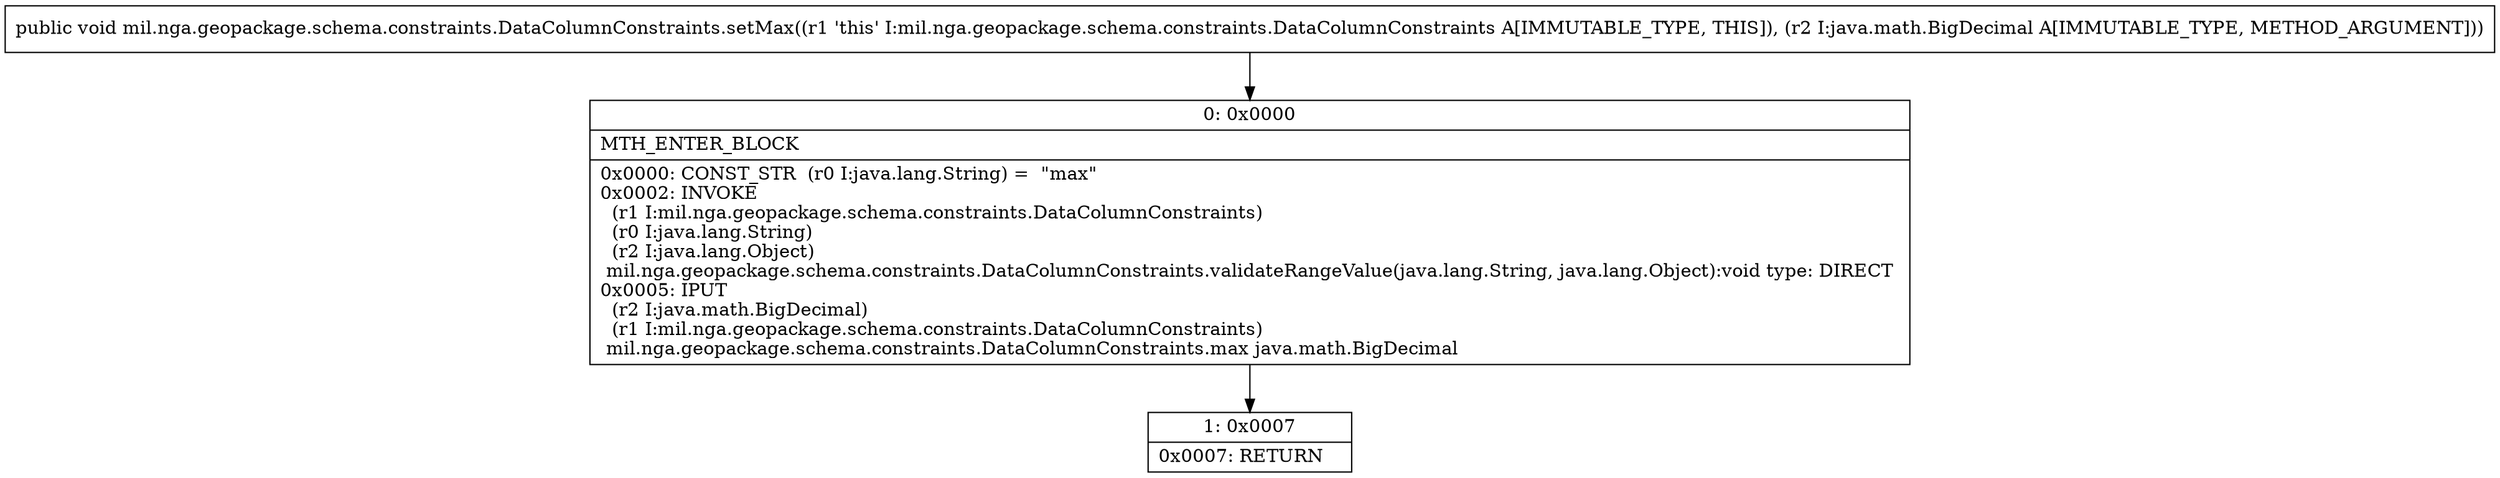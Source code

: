 digraph "CFG formil.nga.geopackage.schema.constraints.DataColumnConstraints.setMax(Ljava\/math\/BigDecimal;)V" {
Node_0 [shape=record,label="{0\:\ 0x0000|MTH_ENTER_BLOCK\l|0x0000: CONST_STR  (r0 I:java.lang.String) =  \"max\" \l0x0002: INVOKE  \l  (r1 I:mil.nga.geopackage.schema.constraints.DataColumnConstraints)\l  (r0 I:java.lang.String)\l  (r2 I:java.lang.Object)\l mil.nga.geopackage.schema.constraints.DataColumnConstraints.validateRangeValue(java.lang.String, java.lang.Object):void type: DIRECT \l0x0005: IPUT  \l  (r2 I:java.math.BigDecimal)\l  (r1 I:mil.nga.geopackage.schema.constraints.DataColumnConstraints)\l mil.nga.geopackage.schema.constraints.DataColumnConstraints.max java.math.BigDecimal \l}"];
Node_1 [shape=record,label="{1\:\ 0x0007|0x0007: RETURN   \l}"];
MethodNode[shape=record,label="{public void mil.nga.geopackage.schema.constraints.DataColumnConstraints.setMax((r1 'this' I:mil.nga.geopackage.schema.constraints.DataColumnConstraints A[IMMUTABLE_TYPE, THIS]), (r2 I:java.math.BigDecimal A[IMMUTABLE_TYPE, METHOD_ARGUMENT])) }"];
MethodNode -> Node_0;
Node_0 -> Node_1;
}

